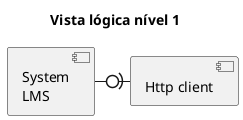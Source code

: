 @startuml
 'https://plantuml.com/class-diagram

title Vista lógica nível 1

 hide circle
 skinparam classAttributeIconSize 0


component System [
  System
  LMS
]
component Http_Client [
    Http client
]


System -right0)- Http_Client


@enduml
